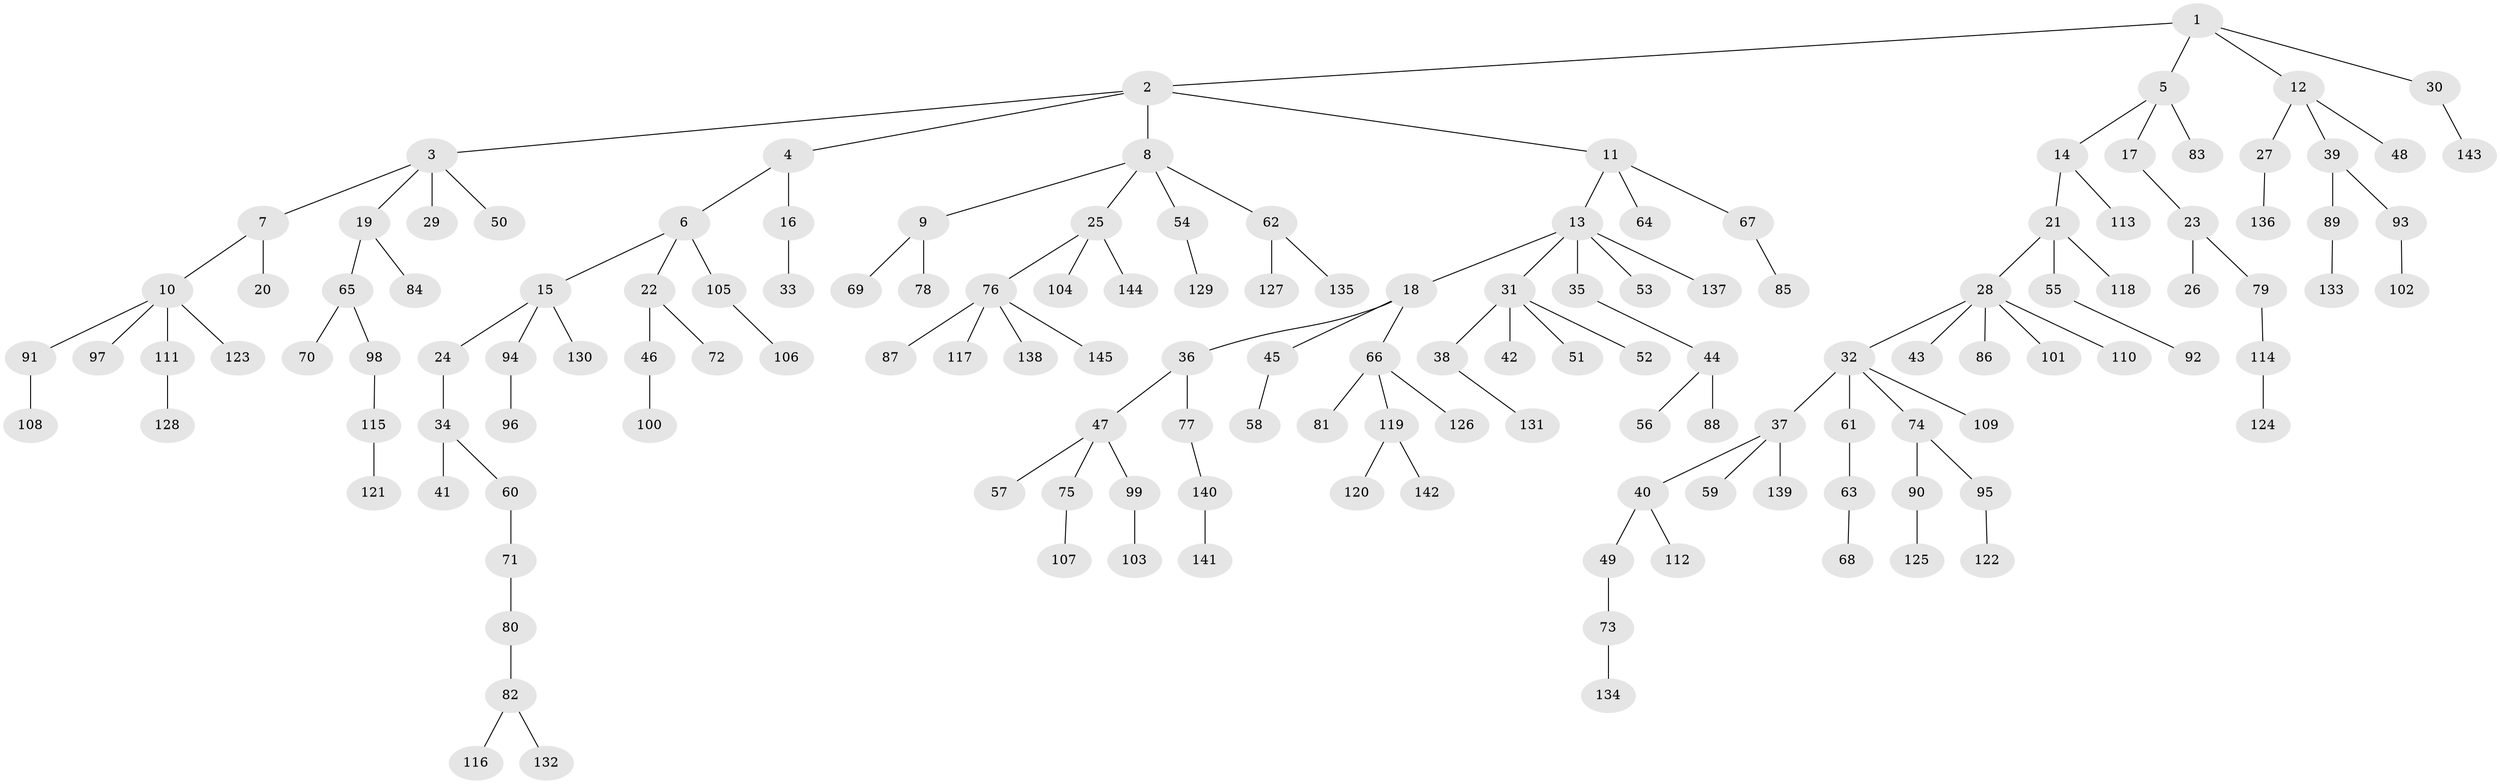 // Generated by graph-tools (version 1.1) at 2025/11/02/27/25 16:11:26]
// undirected, 145 vertices, 144 edges
graph export_dot {
graph [start="1"]
  node [color=gray90,style=filled];
  1;
  2;
  3;
  4;
  5;
  6;
  7;
  8;
  9;
  10;
  11;
  12;
  13;
  14;
  15;
  16;
  17;
  18;
  19;
  20;
  21;
  22;
  23;
  24;
  25;
  26;
  27;
  28;
  29;
  30;
  31;
  32;
  33;
  34;
  35;
  36;
  37;
  38;
  39;
  40;
  41;
  42;
  43;
  44;
  45;
  46;
  47;
  48;
  49;
  50;
  51;
  52;
  53;
  54;
  55;
  56;
  57;
  58;
  59;
  60;
  61;
  62;
  63;
  64;
  65;
  66;
  67;
  68;
  69;
  70;
  71;
  72;
  73;
  74;
  75;
  76;
  77;
  78;
  79;
  80;
  81;
  82;
  83;
  84;
  85;
  86;
  87;
  88;
  89;
  90;
  91;
  92;
  93;
  94;
  95;
  96;
  97;
  98;
  99;
  100;
  101;
  102;
  103;
  104;
  105;
  106;
  107;
  108;
  109;
  110;
  111;
  112;
  113;
  114;
  115;
  116;
  117;
  118;
  119;
  120;
  121;
  122;
  123;
  124;
  125;
  126;
  127;
  128;
  129;
  130;
  131;
  132;
  133;
  134;
  135;
  136;
  137;
  138;
  139;
  140;
  141;
  142;
  143;
  144;
  145;
  1 -- 2;
  1 -- 5;
  1 -- 12;
  1 -- 30;
  2 -- 3;
  2 -- 4;
  2 -- 8;
  2 -- 11;
  3 -- 7;
  3 -- 19;
  3 -- 29;
  3 -- 50;
  4 -- 6;
  4 -- 16;
  5 -- 14;
  5 -- 17;
  5 -- 83;
  6 -- 15;
  6 -- 22;
  6 -- 105;
  7 -- 10;
  7 -- 20;
  8 -- 9;
  8 -- 25;
  8 -- 54;
  8 -- 62;
  9 -- 69;
  9 -- 78;
  10 -- 91;
  10 -- 97;
  10 -- 111;
  10 -- 123;
  11 -- 13;
  11 -- 64;
  11 -- 67;
  12 -- 27;
  12 -- 39;
  12 -- 48;
  13 -- 18;
  13 -- 31;
  13 -- 35;
  13 -- 53;
  13 -- 137;
  14 -- 21;
  14 -- 113;
  15 -- 24;
  15 -- 94;
  15 -- 130;
  16 -- 33;
  17 -- 23;
  18 -- 36;
  18 -- 45;
  18 -- 66;
  19 -- 65;
  19 -- 84;
  21 -- 28;
  21 -- 55;
  21 -- 118;
  22 -- 46;
  22 -- 72;
  23 -- 26;
  23 -- 79;
  24 -- 34;
  25 -- 76;
  25 -- 104;
  25 -- 144;
  27 -- 136;
  28 -- 32;
  28 -- 43;
  28 -- 86;
  28 -- 101;
  28 -- 110;
  30 -- 143;
  31 -- 38;
  31 -- 42;
  31 -- 51;
  31 -- 52;
  32 -- 37;
  32 -- 61;
  32 -- 74;
  32 -- 109;
  34 -- 41;
  34 -- 60;
  35 -- 44;
  36 -- 47;
  36 -- 77;
  37 -- 40;
  37 -- 59;
  37 -- 139;
  38 -- 131;
  39 -- 89;
  39 -- 93;
  40 -- 49;
  40 -- 112;
  44 -- 56;
  44 -- 88;
  45 -- 58;
  46 -- 100;
  47 -- 57;
  47 -- 75;
  47 -- 99;
  49 -- 73;
  54 -- 129;
  55 -- 92;
  60 -- 71;
  61 -- 63;
  62 -- 127;
  62 -- 135;
  63 -- 68;
  65 -- 70;
  65 -- 98;
  66 -- 81;
  66 -- 119;
  66 -- 126;
  67 -- 85;
  71 -- 80;
  73 -- 134;
  74 -- 90;
  74 -- 95;
  75 -- 107;
  76 -- 87;
  76 -- 117;
  76 -- 138;
  76 -- 145;
  77 -- 140;
  79 -- 114;
  80 -- 82;
  82 -- 116;
  82 -- 132;
  89 -- 133;
  90 -- 125;
  91 -- 108;
  93 -- 102;
  94 -- 96;
  95 -- 122;
  98 -- 115;
  99 -- 103;
  105 -- 106;
  111 -- 128;
  114 -- 124;
  115 -- 121;
  119 -- 120;
  119 -- 142;
  140 -- 141;
}
